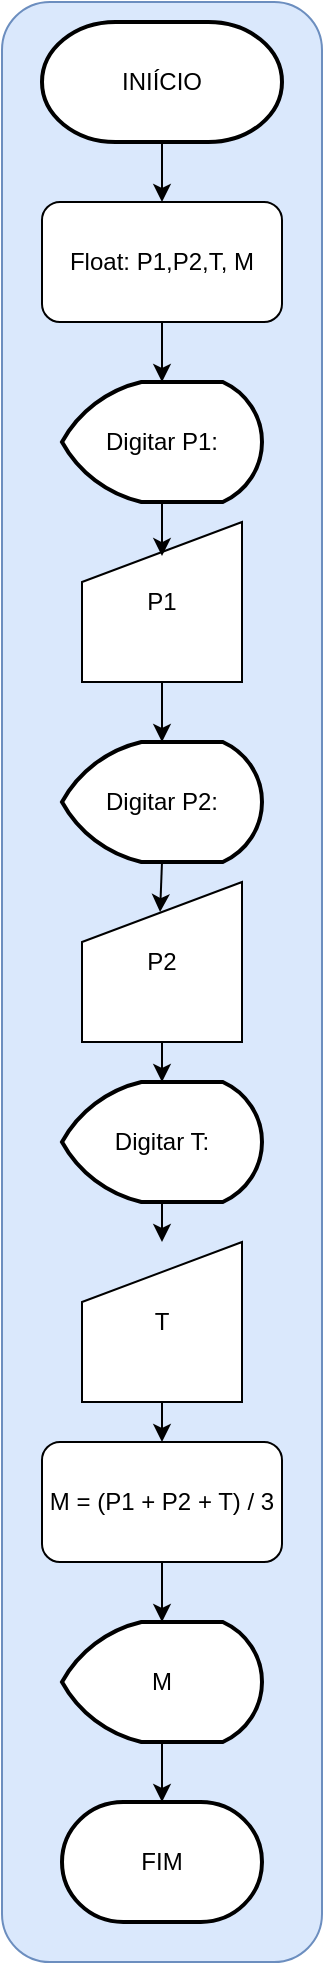 <mxfile>
    <diagram id="YCCkgQdbygvakr6kUrGI" name="Page-1">
        <mxGraphModel dx="366" dy="467" grid="1" gridSize="10" guides="1" tooltips="1" connect="1" arrows="1" fold="1" page="1" pageScale="1" pageWidth="850" pageHeight="1100" math="0" shadow="0">
            <root>
                <mxCell id="0"/>
                <mxCell id="1" parent="0"/>
                <mxCell id="78" value="" style="rounded=1;whiteSpace=wrap;html=1;fillColor=#dae8fc;strokeColor=#6c8ebf;" vertex="1" parent="1">
                    <mxGeometry x="250" width="160" height="980" as="geometry"/>
                </mxCell>
                <mxCell id="27" value="" style="edgeStyle=none;html=1;" parent="1" source="2" target="24" edge="1">
                    <mxGeometry relative="1" as="geometry"/>
                </mxCell>
                <mxCell id="2" value="INIÍCIO" style="strokeWidth=2;html=1;shape=mxgraph.flowchart.terminator;whiteSpace=wrap;" parent="1" vertex="1">
                    <mxGeometry x="270" y="10" width="120" height="60" as="geometry"/>
                </mxCell>
                <mxCell id="3" value="FIM" style="strokeWidth=2;html=1;shape=mxgraph.flowchart.terminator;whiteSpace=wrap;" parent="1" vertex="1">
                    <mxGeometry x="280" y="900" width="100" height="60" as="geometry"/>
                </mxCell>
                <mxCell id="10" value="Digitar P1:" style="strokeWidth=2;html=1;shape=mxgraph.flowchart.display;whiteSpace=wrap;" parent="1" vertex="1">
                    <mxGeometry x="280" y="190" width="100" height="60" as="geometry"/>
                </mxCell>
                <mxCell id="17" value="Digitar P2:" style="strokeWidth=2;html=1;shape=mxgraph.flowchart.display;whiteSpace=wrap;" parent="1" vertex="1">
                    <mxGeometry x="280" y="370" width="100" height="60" as="geometry"/>
                </mxCell>
                <mxCell id="18" value="P1" style="shape=manualInput;whiteSpace=wrap;html=1;" parent="1" vertex="1">
                    <mxGeometry x="290" y="260" width="80" height="80" as="geometry"/>
                </mxCell>
                <mxCell id="20" style="edgeStyle=none;html=1;exitX=0.5;exitY=1;exitDx=0;exitDy=0;exitPerimeter=0;entryX=0.5;entryY=0.213;entryDx=0;entryDy=0;entryPerimeter=0;" parent="1" source="10" target="18" edge="1">
                    <mxGeometry relative="1" as="geometry"/>
                </mxCell>
                <mxCell id="21" style="edgeStyle=none;html=1;exitX=0.5;exitY=1;exitDx=0;exitDy=0;entryX=0.5;entryY=0;entryDx=0;entryDy=0;entryPerimeter=0;" parent="1" source="18" target="17" edge="1">
                    <mxGeometry relative="1" as="geometry"/>
                </mxCell>
                <mxCell id="22" value="P2" style="shape=manualInput;whiteSpace=wrap;html=1;" parent="1" vertex="1">
                    <mxGeometry x="290" y="440" width="80" height="80" as="geometry"/>
                </mxCell>
                <mxCell id="23" style="edgeStyle=none;html=1;exitX=0.5;exitY=1;exitDx=0;exitDy=0;exitPerimeter=0;entryX=0.488;entryY=0.188;entryDx=0;entryDy=0;entryPerimeter=0;" parent="1" source="17" target="22" edge="1">
                    <mxGeometry relative="1" as="geometry"/>
                </mxCell>
                <mxCell id="24" value="Float: P1,P2,T, M" style="rounded=1;whiteSpace=wrap;html=1;" parent="1" vertex="1">
                    <mxGeometry x="270" y="100" width="120" height="60" as="geometry"/>
                </mxCell>
                <mxCell id="26" style="edgeStyle=none;html=1;entryX=0.5;entryY=0;entryDx=0;entryDy=0;entryPerimeter=0;" parent="1" source="24" target="10" edge="1">
                    <mxGeometry relative="1" as="geometry"/>
                </mxCell>
                <mxCell id="66" style="edgeStyle=none;html=1;entryX=0.5;entryY=0;entryDx=0;entryDy=0;" parent="1" source="40" target="53" edge="1">
                    <mxGeometry relative="1" as="geometry"/>
                </mxCell>
                <mxCell id="40" value="Digitar T:" style="strokeWidth=2;html=1;shape=mxgraph.flowchart.display;whiteSpace=wrap;" parent="1" vertex="1">
                    <mxGeometry x="280" y="540" width="100" height="60" as="geometry"/>
                </mxCell>
                <mxCell id="41" style="edgeStyle=none;html=1;entryX=0.5;entryY=0;entryDx=0;entryDy=0;entryPerimeter=0;" parent="1" source="22" target="40" edge="1">
                    <mxGeometry relative="1" as="geometry"/>
                </mxCell>
                <mxCell id="77" style="edgeStyle=none;html=1;entryX=0.5;entryY=0;entryDx=0;entryDy=0;" parent="1" source="53" target="70" edge="1">
                    <mxGeometry relative="1" as="geometry"/>
                </mxCell>
                <mxCell id="53" value="&lt;font&gt;T&lt;/font&gt;" style="shape=manualInput;whiteSpace=wrap;html=1;" parent="1" vertex="1">
                    <mxGeometry x="290" y="620" width="80" height="80" as="geometry"/>
                </mxCell>
                <mxCell id="70" value="M = (P1 + P2 + T) / 3" style="rounded=1;whiteSpace=wrap;html=1;" parent="1" vertex="1">
                    <mxGeometry x="270" y="720" width="120" height="60" as="geometry"/>
                </mxCell>
                <mxCell id="73" value="M" style="strokeWidth=2;html=1;shape=mxgraph.flowchart.display;whiteSpace=wrap;" parent="1" vertex="1">
                    <mxGeometry x="280" y="810" width="100" height="60" as="geometry"/>
                </mxCell>
                <mxCell id="74" style="edgeStyle=none;html=1;entryX=0.5;entryY=0;entryDx=0;entryDy=0;entryPerimeter=0;" parent="1" source="70" target="73" edge="1">
                    <mxGeometry relative="1" as="geometry"/>
                </mxCell>
                <mxCell id="75" style="edgeStyle=none;html=1;entryX=0.5;entryY=0;entryDx=0;entryDy=0;entryPerimeter=0;" parent="1" source="73" target="3" edge="1">
                    <mxGeometry relative="1" as="geometry"/>
                </mxCell>
            </root>
        </mxGraphModel>
    </diagram>
</mxfile>